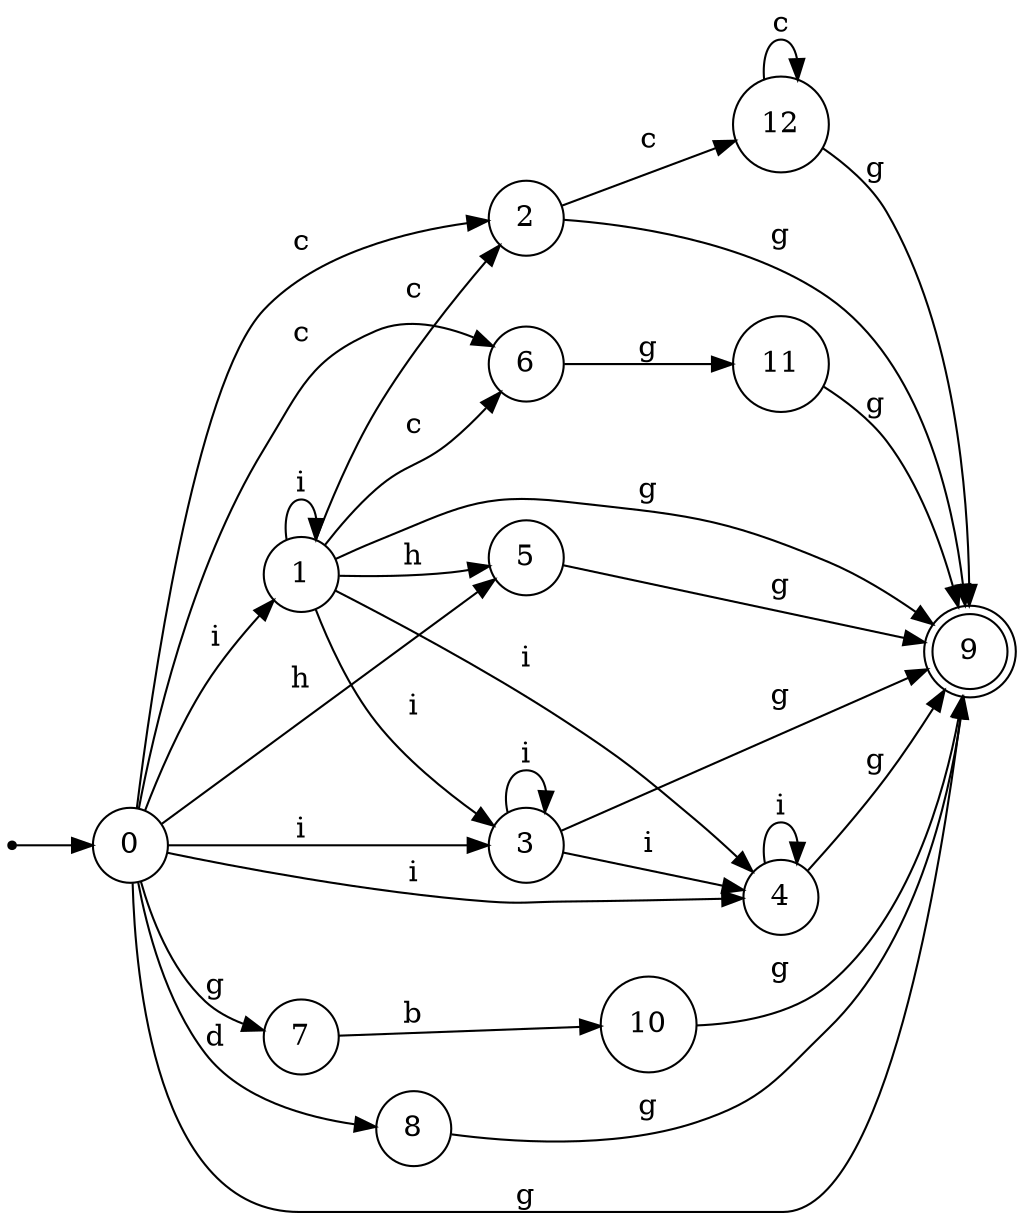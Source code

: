 digraph finite_state_machine {
rankdir=LR;
size="20,20";
node [shape = point]; "dummy0"
node [shape = circle]; "0";
"dummy0" -> "0";
node [shape = circle]; "1";
node [shape = circle]; "2";
node [shape = circle]; "3";
node [shape = circle]; "4";
node [shape = circle]; "5";
node [shape = circle]; "6";
node [shape = circle]; "7";
node [shape = circle]; "8";
node [shape = doublecircle]; "9";node [shape = circle]; "10";
node [shape = circle]; "11";
node [shape = circle]; "12";
"0" -> "1" [label = "i"];
 "0" -> "3" [label = "i"];
 "0" -> "4" [label = "i"];
 "0" -> "2" [label = "c"];
 "0" -> "6" [label = "c"];
 "0" -> "5" [label = "h"];
 "0" -> "9" [label = "g"];
 "0" -> "7" [label = "g"];
 "0" -> "8" [label = "d"];
 "8" -> "9" [label = "g"];
 "7" -> "10" [label = "b"];
 "10" -> "9" [label = "g"];
 "6" -> "11" [label = "g"];
 "11" -> "9" [label = "g"];
 "5" -> "9" [label = "g"];
 "4" -> "4" [label = "i"];
 "4" -> "9" [label = "g"];
 "3" -> "3" [label = "i"];
 "3" -> "4" [label = "i"];
 "3" -> "9" [label = "g"];
 "2" -> "12" [label = "c"];
 "2" -> "9" [label = "g"];
 "12" -> "12" [label = "c"];
 "12" -> "9" [label = "g"];
 "1" -> "1" [label = "i"];
 "1" -> "3" [label = "i"];
 "1" -> "4" [label = "i"];
 "1" -> "2" [label = "c"];
 "1" -> "6" [label = "c"];
 "1" -> "5" [label = "h"];
 "1" -> "9" [label = "g"];
 }
